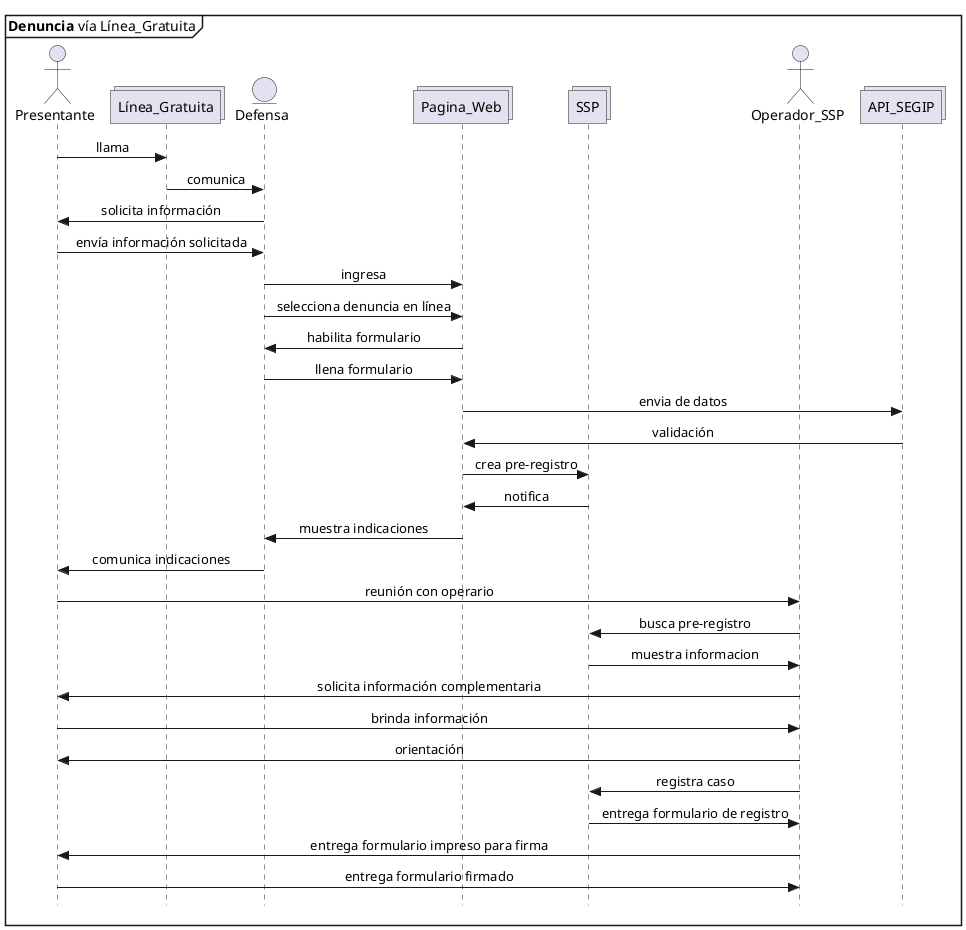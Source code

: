 @startuml Denuncia_Linea_Gratuita
skinparam Style strictuml
skinparam SequenceMessageAlignment center

mainframe **Denuncia** vía Línea_Gratuita

actor Presentante as pre
collections Línea_Gratuita
entity Defensa as def
collections Pagina_Web as web
collections SSP 
actor Operador_SSP as opssp
collections API_SEGIP as segip


pre -> Línea_Gratuita : llama
Línea_Gratuita -> def : comunica
def -> pre : solicita información
pre -> def : envía información solicitada
def -> web : ingresa
def -> web : selecciona denuncia en línea
web -> def : habilita formulario
def -> web : llena formulario
web -> segip : envia de datos
segip -> web : validación 
web->SSP : crea pre-registro
SSP->web : notifica
web->def : muestra indicaciones
def->pre : comunica indicaciones
pre->opssp : reunión con operario
opssp->SSP : busca pre-registro
SSP->opssp : muestra informacion
opssp -> pre : solicita información complementaria
pre->opssp : brinda información
opssp->pre : orientación
opssp->SSP : registra caso
SSP->opssp : entrega formulario de registro
opssp->pre : entrega formulario impreso para firma
pre->opssp : entrega formulario firmado

@enduml